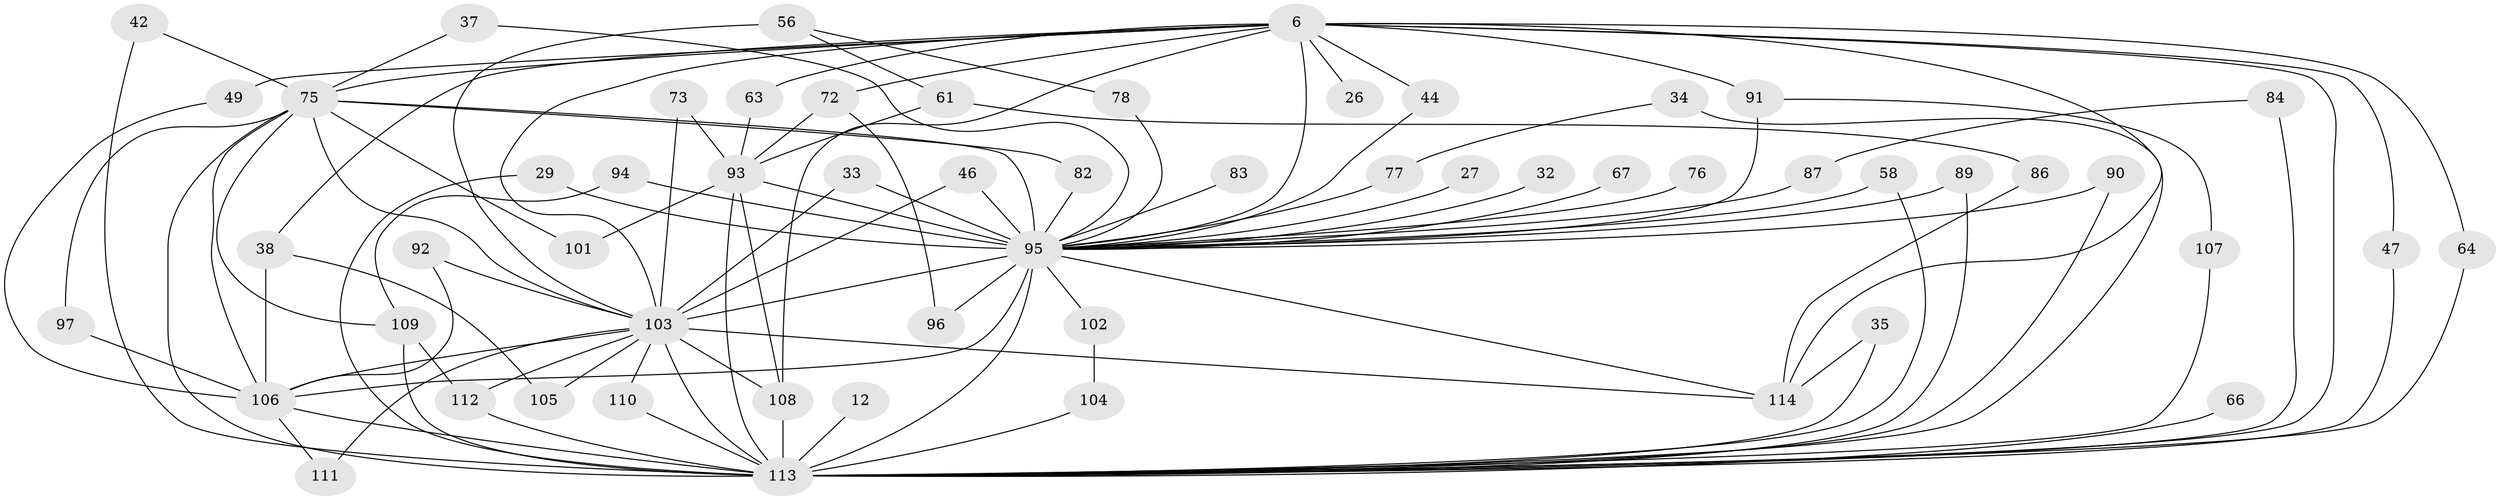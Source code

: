 // original degree distribution, {17: 0.008771929824561403, 26: 0.017543859649122806, 18: 0.008771929824561403, 24: 0.008771929824561403, 16: 0.008771929824561403, 28: 0.008771929824561403, 13: 0.008771929824561403, 20: 0.008771929824561403, 27: 0.008771929824561403, 3: 0.19298245614035087, 2: 0.5263157894736842, 5: 0.03508771929824561, 4: 0.12280701754385964, 9: 0.008771929824561403, 7: 0.017543859649122806, 6: 0.008771929824561403}
// Generated by graph-tools (version 1.1) at 2025/46/03/04/25 21:46:41]
// undirected, 57 vertices, 108 edges
graph export_dot {
graph [start="1"]
  node [color=gray90,style=filled];
  6 [super="+1"];
  12;
  26;
  27;
  29;
  32;
  33;
  34;
  35;
  37;
  38;
  42;
  44;
  46;
  47;
  49;
  56;
  58;
  61;
  63;
  64;
  66;
  67;
  72 [super="+18+45"];
  73;
  75 [super="+17+71+8"];
  76;
  77;
  78;
  82;
  83;
  84;
  86 [super="+68"];
  87;
  89 [super="+16"];
  90;
  91 [super="+14"];
  92;
  93 [super="+85"];
  94;
  95 [super="+54+80+10"];
  96;
  97 [super="+43"];
  101;
  102;
  103 [super="+99+100"];
  104;
  105;
  106 [super="+79+88"];
  107;
  108 [super="+81+30"];
  109 [super="+59+69"];
  110;
  111 [super="+50"];
  112 [super="+31+40"];
  113 [super="+48+98+7"];
  114 [super="+55+65+22+70"];
  6 -- 26 [weight=2];
  6 -- 38 [weight=2];
  6 -- 44;
  6 -- 47;
  6 -- 49 [weight=2];
  6 -- 63;
  6 -- 64;
  6 -- 91 [weight=2];
  6 -- 75 [weight=5];
  6 -- 108 [weight=2];
  6 -- 103 [weight=4];
  6 -- 72 [weight=2];
  6 -- 113 [weight=5];
  6 -- 114 [weight=3];
  6 -- 95 [weight=7];
  12 -- 113 [weight=2];
  27 -- 95 [weight=2];
  29 -- 113;
  29 -- 95;
  32 -- 95;
  33 -- 103;
  33 -- 95;
  34 -- 77;
  34 -- 113 [weight=2];
  35 -- 113;
  35 -- 114;
  37 -- 95;
  37 -- 75;
  38 -- 105;
  38 -- 106;
  42 -- 113;
  42 -- 75;
  44 -- 95;
  46 -- 103;
  46 -- 95;
  47 -- 113;
  49 -- 106;
  56 -- 61;
  56 -- 78;
  56 -- 103 [weight=2];
  58 -- 113;
  58 -- 95;
  61 -- 86 [weight=2];
  61 -- 93;
  63 -- 93;
  64 -- 113;
  66 -- 113;
  67 -- 95;
  72 -- 96;
  72 -- 93;
  73 -- 93;
  73 -- 103;
  75 -- 95 [weight=6];
  75 -- 113 [weight=6];
  75 -- 97;
  75 -- 101;
  75 -- 103 [weight=5];
  75 -- 106;
  75 -- 109 [weight=2];
  75 -- 82;
  76 -- 95 [weight=2];
  77 -- 95;
  78 -- 95;
  82 -- 95;
  83 -- 95 [weight=2];
  84 -- 87;
  84 -- 113 [weight=2];
  86 -- 114;
  87 -- 95;
  89 -- 95 [weight=2];
  89 -- 113 [weight=2];
  90 -- 113;
  90 -- 95;
  91 -- 107;
  91 -- 95;
  92 -- 103;
  92 -- 106;
  93 -- 101;
  93 -- 108;
  93 -- 113 [weight=2];
  93 -- 95 [weight=4];
  94 -- 109;
  94 -- 95;
  95 -- 103 [weight=9];
  95 -- 96;
  95 -- 102 [weight=2];
  95 -- 113 [weight=4];
  95 -- 114 [weight=2];
  95 -- 106 [weight=3];
  97 -- 106;
  102 -- 104;
  103 -- 105;
  103 -- 108;
  103 -- 110;
  103 -- 111 [weight=2];
  103 -- 112;
  103 -- 106 [weight=2];
  103 -- 114 [weight=2];
  103 -- 113 [weight=6];
  104 -- 113;
  106 -- 111;
  106 -- 113;
  107 -- 113;
  108 -- 113;
  109 -- 112 [weight=2];
  109 -- 113 [weight=5];
  110 -- 113;
  112 -- 113 [weight=2];
}
